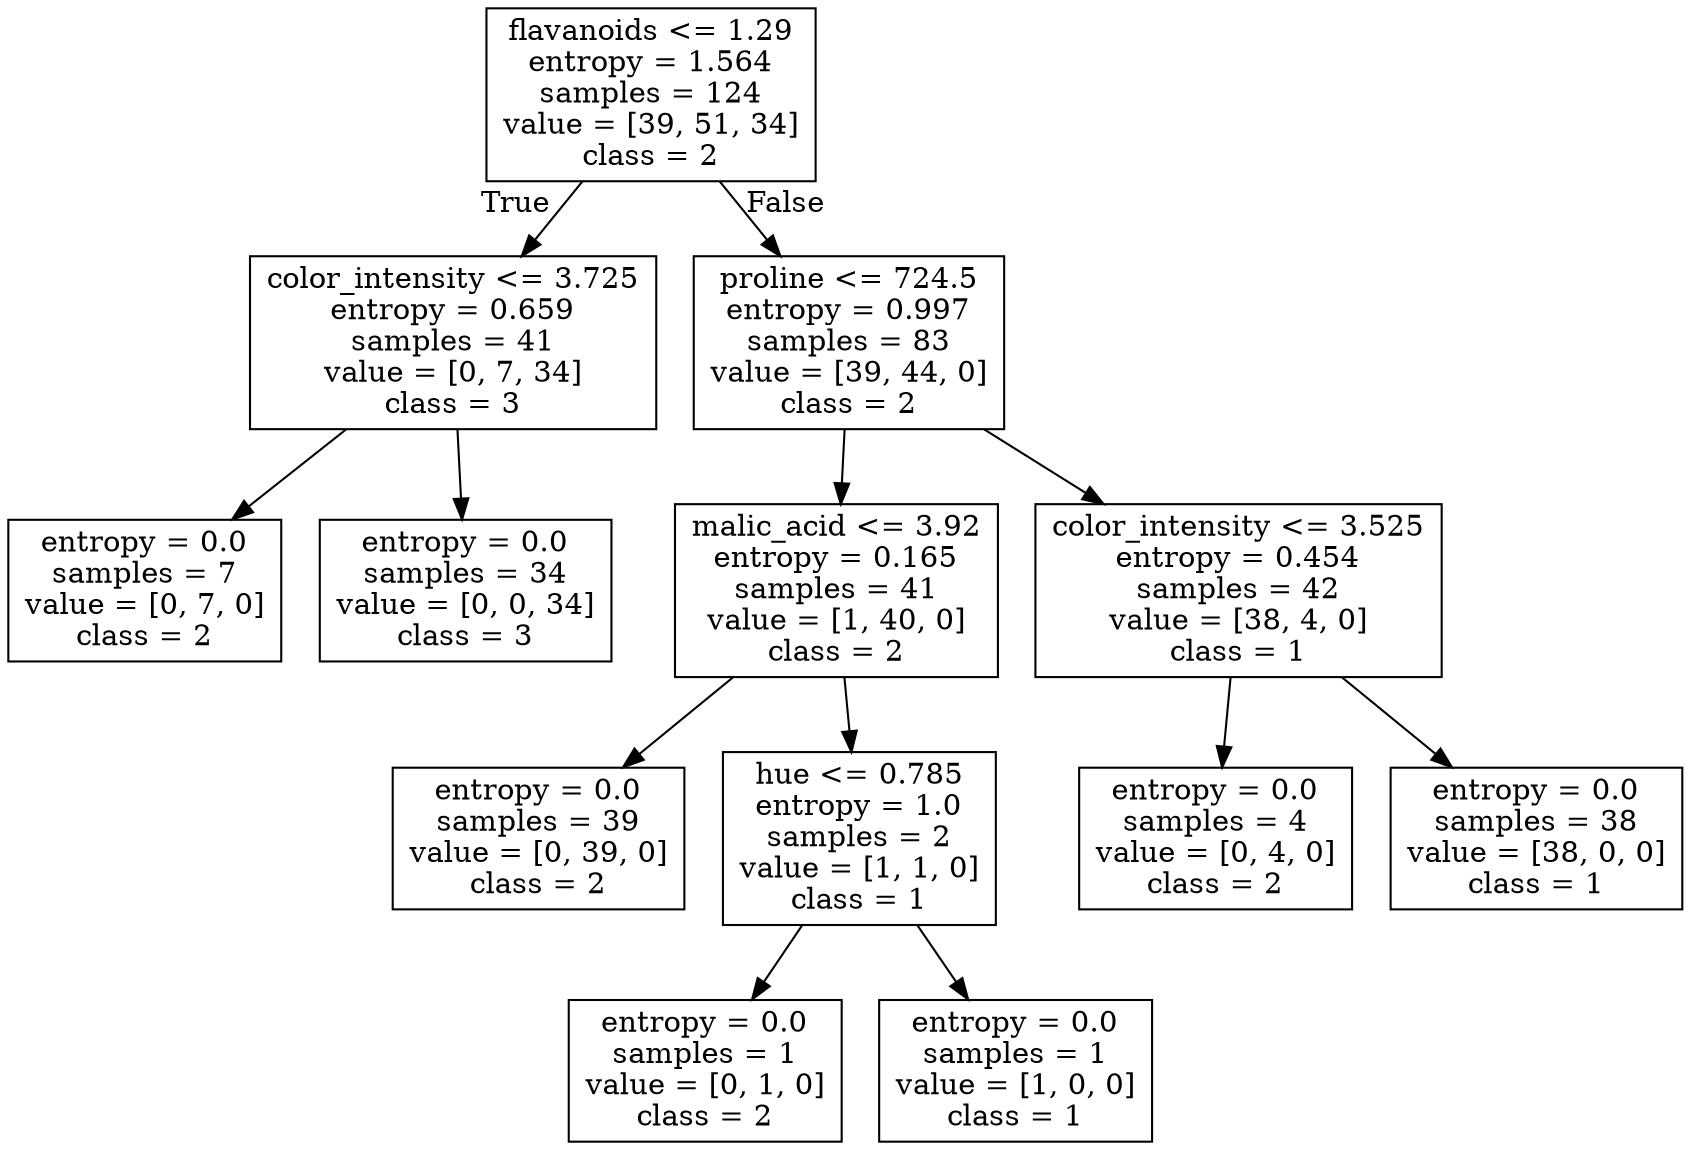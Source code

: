 digraph Tree {
node [shape=box] ;
0 [label="flavanoids <= 1.29\nentropy = 1.564\nsamples = 124\nvalue = [39, 51, 34]\nclass = 2"] ;
1 [label="color_intensity <= 3.725\nentropy = 0.659\nsamples = 41\nvalue = [0, 7, 34]\nclass = 3"] ;
0 -> 1 [labeldistance=2.5, labelangle=45, headlabel="True"] ;
2 [label="entropy = 0.0\nsamples = 7\nvalue = [0, 7, 0]\nclass = 2"] ;
1 -> 2 ;
3 [label="entropy = 0.0\nsamples = 34\nvalue = [0, 0, 34]\nclass = 3"] ;
1 -> 3 ;
4 [label="proline <= 724.5\nentropy = 0.997\nsamples = 83\nvalue = [39, 44, 0]\nclass = 2"] ;
0 -> 4 [labeldistance=2.5, labelangle=-45, headlabel="False"] ;
5 [label="malic_acid <= 3.92\nentropy = 0.165\nsamples = 41\nvalue = [1, 40, 0]\nclass = 2"] ;
4 -> 5 ;
6 [label="entropy = 0.0\nsamples = 39\nvalue = [0, 39, 0]\nclass = 2"] ;
5 -> 6 ;
7 [label="hue <= 0.785\nentropy = 1.0\nsamples = 2\nvalue = [1, 1, 0]\nclass = 1"] ;
5 -> 7 ;
8 [label="entropy = 0.0\nsamples = 1\nvalue = [0, 1, 0]\nclass = 2"] ;
7 -> 8 ;
9 [label="entropy = 0.0\nsamples = 1\nvalue = [1, 0, 0]\nclass = 1"] ;
7 -> 9 ;
10 [label="color_intensity <= 3.525\nentropy = 0.454\nsamples = 42\nvalue = [38, 4, 0]\nclass = 1"] ;
4 -> 10 ;
11 [label="entropy = 0.0\nsamples = 4\nvalue = [0, 4, 0]\nclass = 2"] ;
10 -> 11 ;
12 [label="entropy = 0.0\nsamples = 38\nvalue = [38, 0, 0]\nclass = 1"] ;
10 -> 12 ;
}